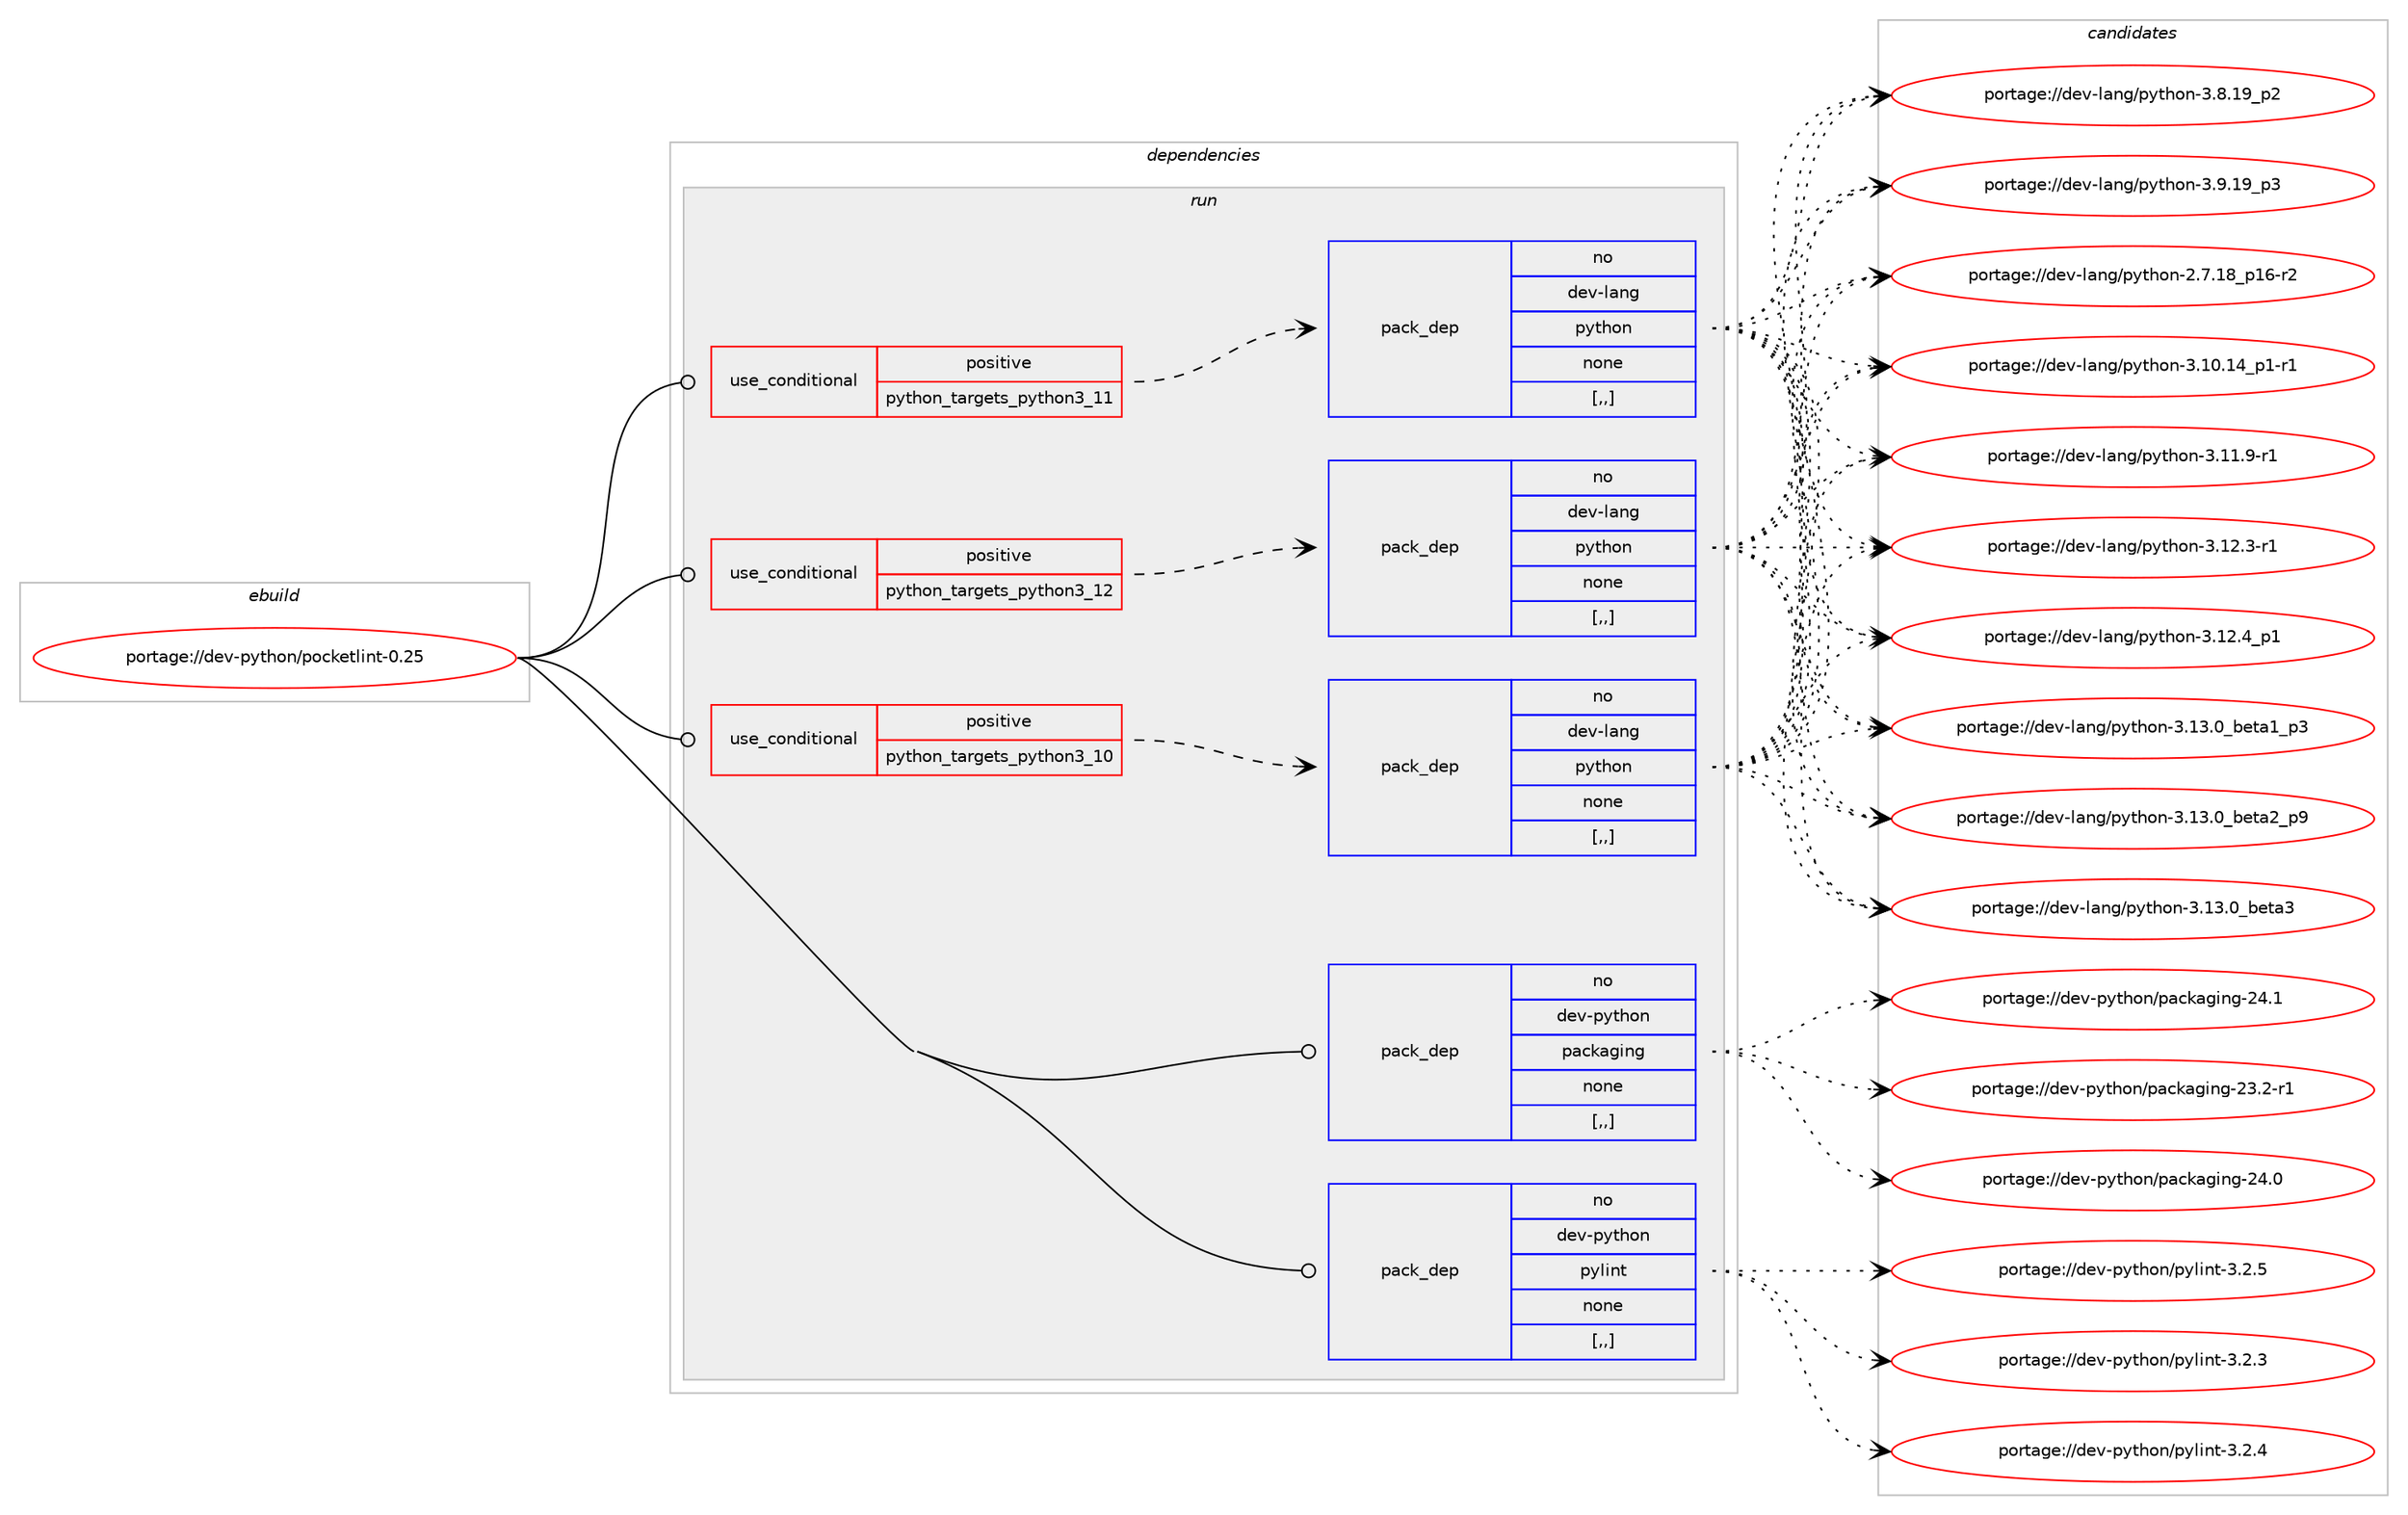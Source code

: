 digraph prolog {

# *************
# Graph options
# *************

newrank=true;
concentrate=true;
compound=true;
graph [rankdir=LR,fontname=Helvetica,fontsize=10,ranksep=1.5];#, ranksep=2.5, nodesep=0.2];
edge  [arrowhead=vee];
node  [fontname=Helvetica,fontsize=10];

# **********
# The ebuild
# **********

subgraph cluster_leftcol {
color=gray;
rank=same;
label=<<i>ebuild</i>>;
id [label="portage://dev-python/pocketlint-0.25", color=red, width=4, href="../dev-python/pocketlint-0.25.svg"];
}

# ****************
# The dependencies
# ****************

subgraph cluster_midcol {
color=gray;
label=<<i>dependencies</i>>;
subgraph cluster_compile {
fillcolor="#eeeeee";
style=filled;
label=<<i>compile</i>>;
}
subgraph cluster_compileandrun {
fillcolor="#eeeeee";
style=filled;
label=<<i>compile and run</i>>;
}
subgraph cluster_run {
fillcolor="#eeeeee";
style=filled;
label=<<i>run</i>>;
subgraph cond35124 {
dependency151187 [label=<<TABLE BORDER="0" CELLBORDER="1" CELLSPACING="0" CELLPADDING="4"><TR><TD ROWSPAN="3" CELLPADDING="10">use_conditional</TD></TR><TR><TD>positive</TD></TR><TR><TD>python_targets_python3_10</TD></TR></TABLE>>, shape=none, color=red];
subgraph pack114846 {
dependency151188 [label=<<TABLE BORDER="0" CELLBORDER="1" CELLSPACING="0" CELLPADDING="4" WIDTH="220"><TR><TD ROWSPAN="6" CELLPADDING="30">pack_dep</TD></TR><TR><TD WIDTH="110">no</TD></TR><TR><TD>dev-lang</TD></TR><TR><TD>python</TD></TR><TR><TD>none</TD></TR><TR><TD>[,,]</TD></TR></TABLE>>, shape=none, color=blue];
}
dependency151187:e -> dependency151188:w [weight=20,style="dashed",arrowhead="vee"];
}
id:e -> dependency151187:w [weight=20,style="solid",arrowhead="odot"];
subgraph cond35125 {
dependency151189 [label=<<TABLE BORDER="0" CELLBORDER="1" CELLSPACING="0" CELLPADDING="4"><TR><TD ROWSPAN="3" CELLPADDING="10">use_conditional</TD></TR><TR><TD>positive</TD></TR><TR><TD>python_targets_python3_11</TD></TR></TABLE>>, shape=none, color=red];
subgraph pack114847 {
dependency151190 [label=<<TABLE BORDER="0" CELLBORDER="1" CELLSPACING="0" CELLPADDING="4" WIDTH="220"><TR><TD ROWSPAN="6" CELLPADDING="30">pack_dep</TD></TR><TR><TD WIDTH="110">no</TD></TR><TR><TD>dev-lang</TD></TR><TR><TD>python</TD></TR><TR><TD>none</TD></TR><TR><TD>[,,]</TD></TR></TABLE>>, shape=none, color=blue];
}
dependency151189:e -> dependency151190:w [weight=20,style="dashed",arrowhead="vee"];
}
id:e -> dependency151189:w [weight=20,style="solid",arrowhead="odot"];
subgraph cond35126 {
dependency151191 [label=<<TABLE BORDER="0" CELLBORDER="1" CELLSPACING="0" CELLPADDING="4"><TR><TD ROWSPAN="3" CELLPADDING="10">use_conditional</TD></TR><TR><TD>positive</TD></TR><TR><TD>python_targets_python3_12</TD></TR></TABLE>>, shape=none, color=red];
subgraph pack114848 {
dependency151192 [label=<<TABLE BORDER="0" CELLBORDER="1" CELLSPACING="0" CELLPADDING="4" WIDTH="220"><TR><TD ROWSPAN="6" CELLPADDING="30">pack_dep</TD></TR><TR><TD WIDTH="110">no</TD></TR><TR><TD>dev-lang</TD></TR><TR><TD>python</TD></TR><TR><TD>none</TD></TR><TR><TD>[,,]</TD></TR></TABLE>>, shape=none, color=blue];
}
dependency151191:e -> dependency151192:w [weight=20,style="dashed",arrowhead="vee"];
}
id:e -> dependency151191:w [weight=20,style="solid",arrowhead="odot"];
subgraph pack114849 {
dependency151193 [label=<<TABLE BORDER="0" CELLBORDER="1" CELLSPACING="0" CELLPADDING="4" WIDTH="220"><TR><TD ROWSPAN="6" CELLPADDING="30">pack_dep</TD></TR><TR><TD WIDTH="110">no</TD></TR><TR><TD>dev-python</TD></TR><TR><TD>packaging</TD></TR><TR><TD>none</TD></TR><TR><TD>[,,]</TD></TR></TABLE>>, shape=none, color=blue];
}
id:e -> dependency151193:w [weight=20,style="solid",arrowhead="odot"];
subgraph pack114850 {
dependency151194 [label=<<TABLE BORDER="0" CELLBORDER="1" CELLSPACING="0" CELLPADDING="4" WIDTH="220"><TR><TD ROWSPAN="6" CELLPADDING="30">pack_dep</TD></TR><TR><TD WIDTH="110">no</TD></TR><TR><TD>dev-python</TD></TR><TR><TD>pylint</TD></TR><TR><TD>none</TD></TR><TR><TD>[,,]</TD></TR></TABLE>>, shape=none, color=blue];
}
id:e -> dependency151194:w [weight=20,style="solid",arrowhead="odot"];
}
}

# **************
# The candidates
# **************

subgraph cluster_choices {
rank=same;
color=gray;
label=<<i>candidates</i>>;

subgraph choice114846 {
color=black;
nodesep=1;
choice100101118451089711010347112121116104111110455046554649569511249544511450 [label="portage://dev-lang/python-2.7.18_p16-r2", color=red, width=4,href="../dev-lang/python-2.7.18_p16-r2.svg"];
choice100101118451089711010347112121116104111110455146494846495295112494511449 [label="portage://dev-lang/python-3.10.14_p1-r1", color=red, width=4,href="../dev-lang/python-3.10.14_p1-r1.svg"];
choice100101118451089711010347112121116104111110455146494946574511449 [label="portage://dev-lang/python-3.11.9-r1", color=red, width=4,href="../dev-lang/python-3.11.9-r1.svg"];
choice100101118451089711010347112121116104111110455146495046514511449 [label="portage://dev-lang/python-3.12.3-r1", color=red, width=4,href="../dev-lang/python-3.12.3-r1.svg"];
choice100101118451089711010347112121116104111110455146495046529511249 [label="portage://dev-lang/python-3.12.4_p1", color=red, width=4,href="../dev-lang/python-3.12.4_p1.svg"];
choice10010111845108971101034711212111610411111045514649514648959810111697499511251 [label="portage://dev-lang/python-3.13.0_beta1_p3", color=red, width=4,href="../dev-lang/python-3.13.0_beta1_p3.svg"];
choice10010111845108971101034711212111610411111045514649514648959810111697509511257 [label="portage://dev-lang/python-3.13.0_beta2_p9", color=red, width=4,href="../dev-lang/python-3.13.0_beta2_p9.svg"];
choice1001011184510897110103471121211161041111104551464951464895981011169751 [label="portage://dev-lang/python-3.13.0_beta3", color=red, width=4,href="../dev-lang/python-3.13.0_beta3.svg"];
choice100101118451089711010347112121116104111110455146564649579511250 [label="portage://dev-lang/python-3.8.19_p2", color=red, width=4,href="../dev-lang/python-3.8.19_p2.svg"];
choice100101118451089711010347112121116104111110455146574649579511251 [label="portage://dev-lang/python-3.9.19_p3", color=red, width=4,href="../dev-lang/python-3.9.19_p3.svg"];
dependency151188:e -> choice100101118451089711010347112121116104111110455046554649569511249544511450:w [style=dotted,weight="100"];
dependency151188:e -> choice100101118451089711010347112121116104111110455146494846495295112494511449:w [style=dotted,weight="100"];
dependency151188:e -> choice100101118451089711010347112121116104111110455146494946574511449:w [style=dotted,weight="100"];
dependency151188:e -> choice100101118451089711010347112121116104111110455146495046514511449:w [style=dotted,weight="100"];
dependency151188:e -> choice100101118451089711010347112121116104111110455146495046529511249:w [style=dotted,weight="100"];
dependency151188:e -> choice10010111845108971101034711212111610411111045514649514648959810111697499511251:w [style=dotted,weight="100"];
dependency151188:e -> choice10010111845108971101034711212111610411111045514649514648959810111697509511257:w [style=dotted,weight="100"];
dependency151188:e -> choice1001011184510897110103471121211161041111104551464951464895981011169751:w [style=dotted,weight="100"];
dependency151188:e -> choice100101118451089711010347112121116104111110455146564649579511250:w [style=dotted,weight="100"];
dependency151188:e -> choice100101118451089711010347112121116104111110455146574649579511251:w [style=dotted,weight="100"];
}
subgraph choice114847 {
color=black;
nodesep=1;
choice100101118451089711010347112121116104111110455046554649569511249544511450 [label="portage://dev-lang/python-2.7.18_p16-r2", color=red, width=4,href="../dev-lang/python-2.7.18_p16-r2.svg"];
choice100101118451089711010347112121116104111110455146494846495295112494511449 [label="portage://dev-lang/python-3.10.14_p1-r1", color=red, width=4,href="../dev-lang/python-3.10.14_p1-r1.svg"];
choice100101118451089711010347112121116104111110455146494946574511449 [label="portage://dev-lang/python-3.11.9-r1", color=red, width=4,href="../dev-lang/python-3.11.9-r1.svg"];
choice100101118451089711010347112121116104111110455146495046514511449 [label="portage://dev-lang/python-3.12.3-r1", color=red, width=4,href="../dev-lang/python-3.12.3-r1.svg"];
choice100101118451089711010347112121116104111110455146495046529511249 [label="portage://dev-lang/python-3.12.4_p1", color=red, width=4,href="../dev-lang/python-3.12.4_p1.svg"];
choice10010111845108971101034711212111610411111045514649514648959810111697499511251 [label="portage://dev-lang/python-3.13.0_beta1_p3", color=red, width=4,href="../dev-lang/python-3.13.0_beta1_p3.svg"];
choice10010111845108971101034711212111610411111045514649514648959810111697509511257 [label="portage://dev-lang/python-3.13.0_beta2_p9", color=red, width=4,href="../dev-lang/python-3.13.0_beta2_p9.svg"];
choice1001011184510897110103471121211161041111104551464951464895981011169751 [label="portage://dev-lang/python-3.13.0_beta3", color=red, width=4,href="../dev-lang/python-3.13.0_beta3.svg"];
choice100101118451089711010347112121116104111110455146564649579511250 [label="portage://dev-lang/python-3.8.19_p2", color=red, width=4,href="../dev-lang/python-3.8.19_p2.svg"];
choice100101118451089711010347112121116104111110455146574649579511251 [label="portage://dev-lang/python-3.9.19_p3", color=red, width=4,href="../dev-lang/python-3.9.19_p3.svg"];
dependency151190:e -> choice100101118451089711010347112121116104111110455046554649569511249544511450:w [style=dotted,weight="100"];
dependency151190:e -> choice100101118451089711010347112121116104111110455146494846495295112494511449:w [style=dotted,weight="100"];
dependency151190:e -> choice100101118451089711010347112121116104111110455146494946574511449:w [style=dotted,weight="100"];
dependency151190:e -> choice100101118451089711010347112121116104111110455146495046514511449:w [style=dotted,weight="100"];
dependency151190:e -> choice100101118451089711010347112121116104111110455146495046529511249:w [style=dotted,weight="100"];
dependency151190:e -> choice10010111845108971101034711212111610411111045514649514648959810111697499511251:w [style=dotted,weight="100"];
dependency151190:e -> choice10010111845108971101034711212111610411111045514649514648959810111697509511257:w [style=dotted,weight="100"];
dependency151190:e -> choice1001011184510897110103471121211161041111104551464951464895981011169751:w [style=dotted,weight="100"];
dependency151190:e -> choice100101118451089711010347112121116104111110455146564649579511250:w [style=dotted,weight="100"];
dependency151190:e -> choice100101118451089711010347112121116104111110455146574649579511251:w [style=dotted,weight="100"];
}
subgraph choice114848 {
color=black;
nodesep=1;
choice100101118451089711010347112121116104111110455046554649569511249544511450 [label="portage://dev-lang/python-2.7.18_p16-r2", color=red, width=4,href="../dev-lang/python-2.7.18_p16-r2.svg"];
choice100101118451089711010347112121116104111110455146494846495295112494511449 [label="portage://dev-lang/python-3.10.14_p1-r1", color=red, width=4,href="../dev-lang/python-3.10.14_p1-r1.svg"];
choice100101118451089711010347112121116104111110455146494946574511449 [label="portage://dev-lang/python-3.11.9-r1", color=red, width=4,href="../dev-lang/python-3.11.9-r1.svg"];
choice100101118451089711010347112121116104111110455146495046514511449 [label="portage://dev-lang/python-3.12.3-r1", color=red, width=4,href="../dev-lang/python-3.12.3-r1.svg"];
choice100101118451089711010347112121116104111110455146495046529511249 [label="portage://dev-lang/python-3.12.4_p1", color=red, width=4,href="../dev-lang/python-3.12.4_p1.svg"];
choice10010111845108971101034711212111610411111045514649514648959810111697499511251 [label="portage://dev-lang/python-3.13.0_beta1_p3", color=red, width=4,href="../dev-lang/python-3.13.0_beta1_p3.svg"];
choice10010111845108971101034711212111610411111045514649514648959810111697509511257 [label="portage://dev-lang/python-3.13.0_beta2_p9", color=red, width=4,href="../dev-lang/python-3.13.0_beta2_p9.svg"];
choice1001011184510897110103471121211161041111104551464951464895981011169751 [label="portage://dev-lang/python-3.13.0_beta3", color=red, width=4,href="../dev-lang/python-3.13.0_beta3.svg"];
choice100101118451089711010347112121116104111110455146564649579511250 [label="portage://dev-lang/python-3.8.19_p2", color=red, width=4,href="../dev-lang/python-3.8.19_p2.svg"];
choice100101118451089711010347112121116104111110455146574649579511251 [label="portage://dev-lang/python-3.9.19_p3", color=red, width=4,href="../dev-lang/python-3.9.19_p3.svg"];
dependency151192:e -> choice100101118451089711010347112121116104111110455046554649569511249544511450:w [style=dotted,weight="100"];
dependency151192:e -> choice100101118451089711010347112121116104111110455146494846495295112494511449:w [style=dotted,weight="100"];
dependency151192:e -> choice100101118451089711010347112121116104111110455146494946574511449:w [style=dotted,weight="100"];
dependency151192:e -> choice100101118451089711010347112121116104111110455146495046514511449:w [style=dotted,weight="100"];
dependency151192:e -> choice100101118451089711010347112121116104111110455146495046529511249:w [style=dotted,weight="100"];
dependency151192:e -> choice10010111845108971101034711212111610411111045514649514648959810111697499511251:w [style=dotted,weight="100"];
dependency151192:e -> choice10010111845108971101034711212111610411111045514649514648959810111697509511257:w [style=dotted,weight="100"];
dependency151192:e -> choice1001011184510897110103471121211161041111104551464951464895981011169751:w [style=dotted,weight="100"];
dependency151192:e -> choice100101118451089711010347112121116104111110455146564649579511250:w [style=dotted,weight="100"];
dependency151192:e -> choice100101118451089711010347112121116104111110455146574649579511251:w [style=dotted,weight="100"];
}
subgraph choice114849 {
color=black;
nodesep=1;
choice100101118451121211161041111104711297991079710310511010345505146504511449 [label="portage://dev-python/packaging-23.2-r1", color=red, width=4,href="../dev-python/packaging-23.2-r1.svg"];
choice10010111845112121116104111110471129799107971031051101034550524648 [label="portage://dev-python/packaging-24.0", color=red, width=4,href="../dev-python/packaging-24.0.svg"];
choice10010111845112121116104111110471129799107971031051101034550524649 [label="portage://dev-python/packaging-24.1", color=red, width=4,href="../dev-python/packaging-24.1.svg"];
dependency151193:e -> choice100101118451121211161041111104711297991079710310511010345505146504511449:w [style=dotted,weight="100"];
dependency151193:e -> choice10010111845112121116104111110471129799107971031051101034550524648:w [style=dotted,weight="100"];
dependency151193:e -> choice10010111845112121116104111110471129799107971031051101034550524649:w [style=dotted,weight="100"];
}
subgraph choice114850 {
color=black;
nodesep=1;
choice1001011184511212111610411111047112121108105110116455146504651 [label="portage://dev-python/pylint-3.2.3", color=red, width=4,href="../dev-python/pylint-3.2.3.svg"];
choice1001011184511212111610411111047112121108105110116455146504652 [label="portage://dev-python/pylint-3.2.4", color=red, width=4,href="../dev-python/pylint-3.2.4.svg"];
choice1001011184511212111610411111047112121108105110116455146504653 [label="portage://dev-python/pylint-3.2.5", color=red, width=4,href="../dev-python/pylint-3.2.5.svg"];
dependency151194:e -> choice1001011184511212111610411111047112121108105110116455146504651:w [style=dotted,weight="100"];
dependency151194:e -> choice1001011184511212111610411111047112121108105110116455146504652:w [style=dotted,weight="100"];
dependency151194:e -> choice1001011184511212111610411111047112121108105110116455146504653:w [style=dotted,weight="100"];
}
}

}
